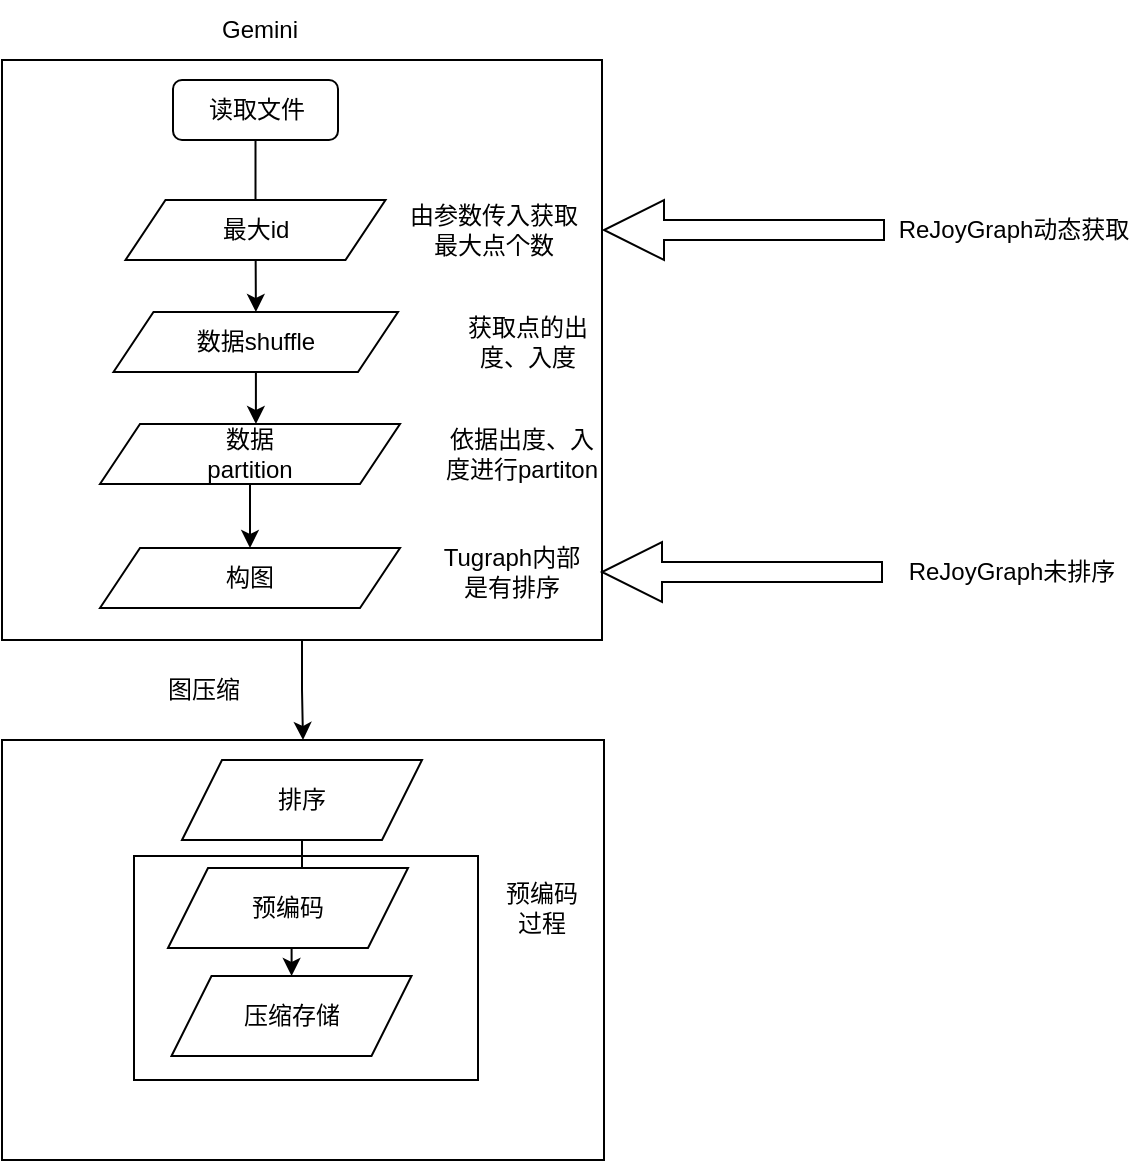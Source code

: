<mxfile version="17.2.4" type="github">
  <diagram id="PA5HQk3RtvyoMGpbacmi" name="Page-1">
    <mxGraphModel dx="1398" dy="699" grid="1" gridSize="10" guides="1" tooltips="1" connect="1" arrows="1" fold="1" page="1" pageScale="1" pageWidth="827" pageHeight="1169" math="0" shadow="0">
      <root>
        <mxCell id="0" />
        <mxCell id="1" parent="0" />
        <mxCell id="yBssoshlwt1bd_vUXHJR-20" value="" style="rounded=0;whiteSpace=wrap;html=1;" vertex="1" parent="1">
          <mxGeometry x="29" y="390" width="301" height="210" as="geometry" />
        </mxCell>
        <mxCell id="yBssoshlwt1bd_vUXHJR-28" value="" style="rounded=0;whiteSpace=wrap;html=1;" vertex="1" parent="1">
          <mxGeometry x="95" y="448" width="172" height="112" as="geometry" />
        </mxCell>
        <mxCell id="yBssoshlwt1bd_vUXHJR-21" style="edgeStyle=orthogonalEdgeStyle;rounded=0;orthogonalLoop=1;jettySize=auto;html=1;" edge="1" parent="1" source="yBssoshlwt1bd_vUXHJR-1" target="yBssoshlwt1bd_vUXHJR-20">
          <mxGeometry relative="1" as="geometry" />
        </mxCell>
        <mxCell id="yBssoshlwt1bd_vUXHJR-1" value="" style="rounded=0;whiteSpace=wrap;html=1;" vertex="1" parent="1">
          <mxGeometry x="29" y="50" width="300" height="290" as="geometry" />
        </mxCell>
        <mxCell id="yBssoshlwt1bd_vUXHJR-2" value="Gemini" style="text;html=1;strokeColor=none;fillColor=none;align=center;verticalAlign=middle;whiteSpace=wrap;rounded=0;" vertex="1" parent="1">
          <mxGeometry x="127.75" y="20" width="60" height="30" as="geometry" />
        </mxCell>
        <mxCell id="yBssoshlwt1bd_vUXHJR-7" value="" style="edgeStyle=orthogonalEdgeStyle;rounded=0;orthogonalLoop=1;jettySize=auto;html=1;" edge="1" parent="1" source="yBssoshlwt1bd_vUXHJR-4" target="yBssoshlwt1bd_vUXHJR-6">
          <mxGeometry relative="1" as="geometry" />
        </mxCell>
        <mxCell id="yBssoshlwt1bd_vUXHJR-4" value="读取文件" style="rounded=1;whiteSpace=wrap;html=1;" vertex="1" parent="1">
          <mxGeometry x="114.5" y="60" width="82.5" height="30" as="geometry" />
        </mxCell>
        <mxCell id="yBssoshlwt1bd_vUXHJR-5" value="最大id" style="shape=parallelogram;perimeter=parallelogramPerimeter;whiteSpace=wrap;html=1;fixedSize=1;" vertex="1" parent="1">
          <mxGeometry x="90.75" y="120" width="130" height="30" as="geometry" />
        </mxCell>
        <mxCell id="yBssoshlwt1bd_vUXHJR-9" value="" style="edgeStyle=orthogonalEdgeStyle;rounded=0;orthogonalLoop=1;jettySize=auto;html=1;" edge="1" parent="1" source="yBssoshlwt1bd_vUXHJR-6">
          <mxGeometry relative="1" as="geometry">
            <mxPoint x="155.97" y="232" as="targetPoint" />
          </mxGeometry>
        </mxCell>
        <mxCell id="yBssoshlwt1bd_vUXHJR-6" value="数据shuffle" style="shape=parallelogram;perimeter=parallelogramPerimeter;whiteSpace=wrap;html=1;fixedSize=1;" vertex="1" parent="1">
          <mxGeometry x="84.75" y="176" width="142.25" height="30" as="geometry" />
        </mxCell>
        <mxCell id="yBssoshlwt1bd_vUXHJR-17" value="" style="edgeStyle=orthogonalEdgeStyle;rounded=0;orthogonalLoop=1;jettySize=auto;html=1;" edge="1" parent="1" source="yBssoshlwt1bd_vUXHJR-8" target="yBssoshlwt1bd_vUXHJR-16">
          <mxGeometry relative="1" as="geometry" />
        </mxCell>
        <mxCell id="yBssoshlwt1bd_vUXHJR-8" value="数据&lt;br&gt;partition" style="shape=parallelogram;perimeter=parallelogramPerimeter;whiteSpace=wrap;html=1;fixedSize=1;" vertex="1" parent="1">
          <mxGeometry x="78" y="232" width="150" height="30" as="geometry" />
        </mxCell>
        <mxCell id="yBssoshlwt1bd_vUXHJR-10" value="由参数传入获取&lt;br&gt;最大点个数" style="text;html=1;strokeColor=none;fillColor=none;align=center;verticalAlign=middle;whiteSpace=wrap;rounded=0;" vertex="1" parent="1">
          <mxGeometry x="220" y="120" width="110" height="30" as="geometry" />
        </mxCell>
        <mxCell id="yBssoshlwt1bd_vUXHJR-11" value="获取点的出度、入度" style="text;html=1;strokeColor=none;fillColor=none;align=center;verticalAlign=middle;whiteSpace=wrap;rounded=0;" vertex="1" parent="1">
          <mxGeometry x="254" y="176" width="76" height="30" as="geometry" />
        </mxCell>
        <mxCell id="yBssoshlwt1bd_vUXHJR-12" value="依据出度、入度进行partiton" style="text;html=1;strokeColor=none;fillColor=none;align=center;verticalAlign=middle;whiteSpace=wrap;rounded=0;" vertex="1" parent="1">
          <mxGeometry x="248" y="232" width="82" height="30" as="geometry" />
        </mxCell>
        <mxCell id="yBssoshlwt1bd_vUXHJR-14" style="edgeStyle=orthogonalEdgeStyle;rounded=0;orthogonalLoop=1;jettySize=auto;html=1;shape=arrow;" edge="1" parent="1" source="yBssoshlwt1bd_vUXHJR-13" target="yBssoshlwt1bd_vUXHJR-10">
          <mxGeometry relative="1" as="geometry" />
        </mxCell>
        <mxCell id="yBssoshlwt1bd_vUXHJR-13" value="ReJoyGraph动态获取" style="text;html=1;strokeColor=none;fillColor=none;align=center;verticalAlign=middle;whiteSpace=wrap;rounded=0;" vertex="1" parent="1">
          <mxGeometry x="470" y="120" width="130" height="30" as="geometry" />
        </mxCell>
        <mxCell id="yBssoshlwt1bd_vUXHJR-15" value="Tugraph内部是有排序" style="text;html=1;strokeColor=none;fillColor=none;align=center;verticalAlign=middle;whiteSpace=wrap;rounded=0;" vertex="1" parent="1">
          <mxGeometry x="247" y="291" width="74" height="30" as="geometry" />
        </mxCell>
        <mxCell id="yBssoshlwt1bd_vUXHJR-16" value="构图" style="shape=parallelogram;perimeter=parallelogramPerimeter;whiteSpace=wrap;html=1;fixedSize=1;" vertex="1" parent="1">
          <mxGeometry x="78" y="294" width="150" height="30" as="geometry" />
        </mxCell>
        <mxCell id="yBssoshlwt1bd_vUXHJR-18" style="edgeStyle=orthogonalEdgeStyle;rounded=0;orthogonalLoop=1;jettySize=auto;html=1;shape=arrow;" edge="1" source="yBssoshlwt1bd_vUXHJR-19" parent="1">
          <mxGeometry relative="1" as="geometry">
            <mxPoint x="329" y="306" as="targetPoint" />
          </mxGeometry>
        </mxCell>
        <mxCell id="yBssoshlwt1bd_vUXHJR-19" value="ReJoyGraph未排序" style="text;html=1;strokeColor=none;fillColor=none;align=center;verticalAlign=middle;whiteSpace=wrap;rounded=0;" vertex="1" parent="1">
          <mxGeometry x="469" y="291" width="130" height="30" as="geometry" />
        </mxCell>
        <mxCell id="yBssoshlwt1bd_vUXHJR-22" value="图压缩" style="text;html=1;strokeColor=none;fillColor=none;align=center;verticalAlign=middle;whiteSpace=wrap;rounded=0;" vertex="1" parent="1">
          <mxGeometry x="100" y="350" width="60" height="30" as="geometry" />
        </mxCell>
        <mxCell id="yBssoshlwt1bd_vUXHJR-26" value="" style="edgeStyle=orthogonalEdgeStyle;rounded=0;orthogonalLoop=1;jettySize=auto;html=1;" edge="1" parent="1" source="yBssoshlwt1bd_vUXHJR-23" target="yBssoshlwt1bd_vUXHJR-25">
          <mxGeometry relative="1" as="geometry" />
        </mxCell>
        <mxCell id="yBssoshlwt1bd_vUXHJR-23" value="排序" style="shape=parallelogram;perimeter=parallelogramPerimeter;whiteSpace=wrap;html=1;fixedSize=1;" vertex="1" parent="1">
          <mxGeometry x="119" y="400" width="120" height="40" as="geometry" />
        </mxCell>
        <mxCell id="yBssoshlwt1bd_vUXHJR-24" value="预编码" style="shape=parallelogram;perimeter=parallelogramPerimeter;whiteSpace=wrap;html=1;fixedSize=1;" vertex="1" parent="1">
          <mxGeometry x="112" y="454" width="120" height="40" as="geometry" />
        </mxCell>
        <mxCell id="yBssoshlwt1bd_vUXHJR-25" value="压缩存储" style="shape=parallelogram;perimeter=parallelogramPerimeter;whiteSpace=wrap;html=1;fixedSize=1;" vertex="1" parent="1">
          <mxGeometry x="113.75" y="508" width="120" height="40" as="geometry" />
        </mxCell>
        <mxCell id="yBssoshlwt1bd_vUXHJR-27" value="预编码&lt;br&gt;过程" style="text;html=1;strokeColor=none;fillColor=none;align=center;verticalAlign=middle;whiteSpace=wrap;rounded=0;" vertex="1" parent="1">
          <mxGeometry x="269" y="459" width="60" height="30" as="geometry" />
        </mxCell>
      </root>
    </mxGraphModel>
  </diagram>
</mxfile>
